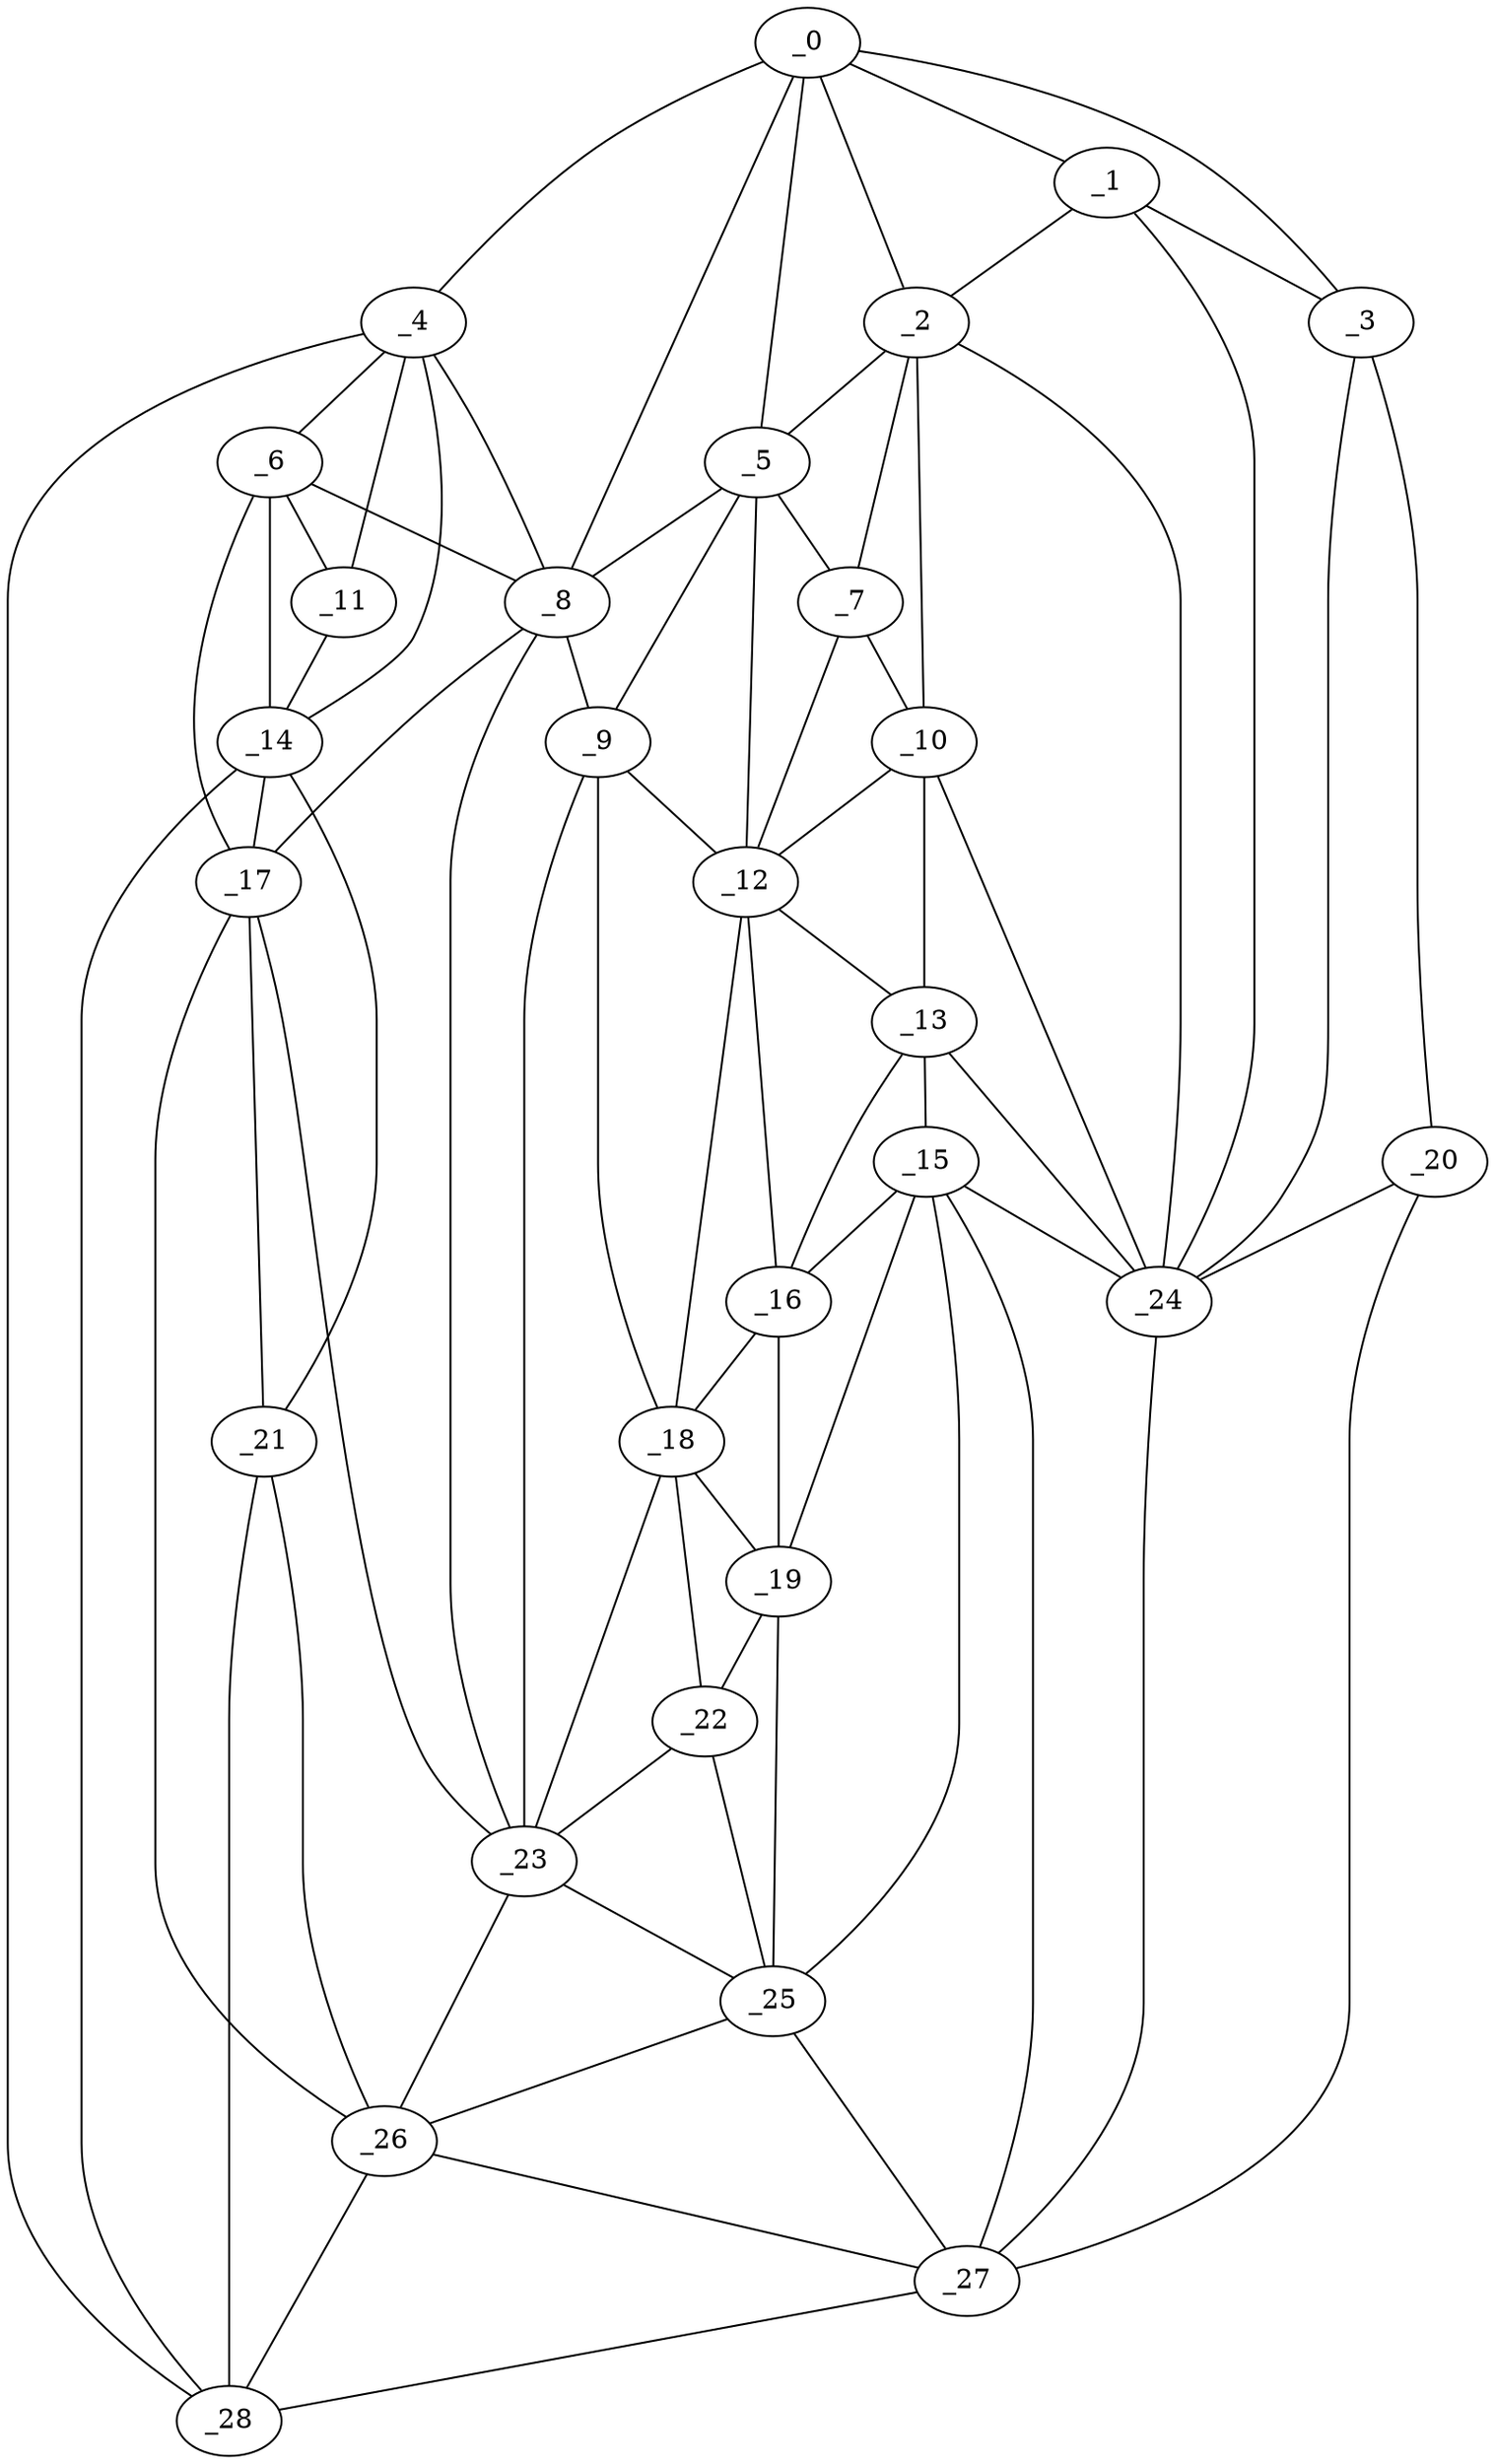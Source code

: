 graph "obj64__345.gxl" {
	_0	 [x=34,
		y=31];
	_1	 [x=40,
		y=25];
	_0 -- _1	 [valence=1];
	_2	 [x=43,
		y=38];
	_0 -- _2	 [valence=2];
	_3	 [x=45,
		y=7];
	_0 -- _3	 [valence=1];
	_4	 [x=45,
		y=125];
	_0 -- _4	 [valence=1];
	_5	 [x=53,
		y=62];
	_0 -- _5	 [valence=1];
	_8	 [x=56,
		y=85];
	_0 -- _8	 [valence=1];
	_1 -- _2	 [valence=2];
	_1 -- _3	 [valence=2];
	_24	 [x=87,
		y=24];
	_1 -- _24	 [valence=1];
	_2 -- _5	 [valence=2];
	_7	 [x=56,
		y=53];
	_2 -- _7	 [valence=1];
	_10	 [x=61,
		y=53];
	_2 -- _10	 [valence=2];
	_2 -- _24	 [valence=1];
	_20	 [x=83,
		y=6];
	_3 -- _20	 [valence=1];
	_3 -- _24	 [valence=2];
	_6	 [x=55,
		y=105];
	_4 -- _6	 [valence=1];
	_4 -- _8	 [valence=2];
	_11	 [x=62,
		y=115];
	_4 -- _11	 [valence=2];
	_14	 [x=68,
		y=115];
	_4 -- _14	 [valence=1];
	_28	 [x=95,
		y=120];
	_4 -- _28	 [valence=1];
	_5 -- _7	 [valence=2];
	_5 -- _8	 [valence=2];
	_9	 [x=59,
		y=74];
	_5 -- _9	 [valence=1];
	_12	 [x=64,
		y=61];
	_5 -- _12	 [valence=2];
	_6 -- _8	 [valence=2];
	_6 -- _11	 [valence=2];
	_6 -- _14	 [valence=2];
	_17	 [x=76,
		y=104];
	_6 -- _17	 [valence=2];
	_7 -- _10	 [valence=2];
	_7 -- _12	 [valence=1];
	_8 -- _9	 [valence=2];
	_8 -- _17	 [valence=2];
	_23	 [x=85,
		y=79];
	_8 -- _23	 [valence=2];
	_9 -- _12	 [valence=1];
	_18	 [x=77,
		y=69];
	_9 -- _18	 [valence=2];
	_9 -- _23	 [valence=1];
	_10 -- _12	 [valence=2];
	_13	 [x=67,
		y=54];
	_10 -- _13	 [valence=1];
	_10 -- _24	 [valence=2];
	_11 -- _14	 [valence=1];
	_12 -- _13	 [valence=2];
	_16	 [x=73,
		y=60];
	_12 -- _16	 [valence=2];
	_12 -- _18	 [valence=1];
	_15	 [x=73,
		y=54];
	_13 -- _15	 [valence=2];
	_13 -- _16	 [valence=2];
	_13 -- _24	 [valence=2];
	_14 -- _17	 [valence=2];
	_21	 [x=83,
		y=113];
	_14 -- _21	 [valence=2];
	_14 -- _28	 [valence=2];
	_15 -- _16	 [valence=1];
	_19	 [x=79,
		y=62];
	_15 -- _19	 [valence=1];
	_15 -- _24	 [valence=1];
	_25	 [x=89,
		y=52];
	_15 -- _25	 [valence=2];
	_27	 [x=95,
		y=35];
	_15 -- _27	 [valence=1];
	_16 -- _18	 [valence=2];
	_16 -- _19	 [valence=2];
	_17 -- _21	 [valence=2];
	_17 -- _23	 [valence=1];
	_26	 [x=91,
		y=101];
	_17 -- _26	 [valence=1];
	_18 -- _19	 [valence=1];
	_22	 [x=84,
		y=69];
	_18 -- _22	 [valence=1];
	_18 -- _23	 [valence=1];
	_19 -- _22	 [valence=2];
	_19 -- _25	 [valence=1];
	_20 -- _24	 [valence=2];
	_20 -- _27	 [valence=1];
	_21 -- _26	 [valence=2];
	_21 -- _28	 [valence=2];
	_22 -- _23	 [valence=1];
	_22 -- _25	 [valence=2];
	_23 -- _25	 [valence=1];
	_23 -- _26	 [valence=2];
	_24 -- _27	 [valence=1];
	_25 -- _26	 [valence=2];
	_25 -- _27	 [valence=2];
	_26 -- _27	 [valence=1];
	_26 -- _28	 [valence=2];
	_27 -- _28	 [valence=1];
}
